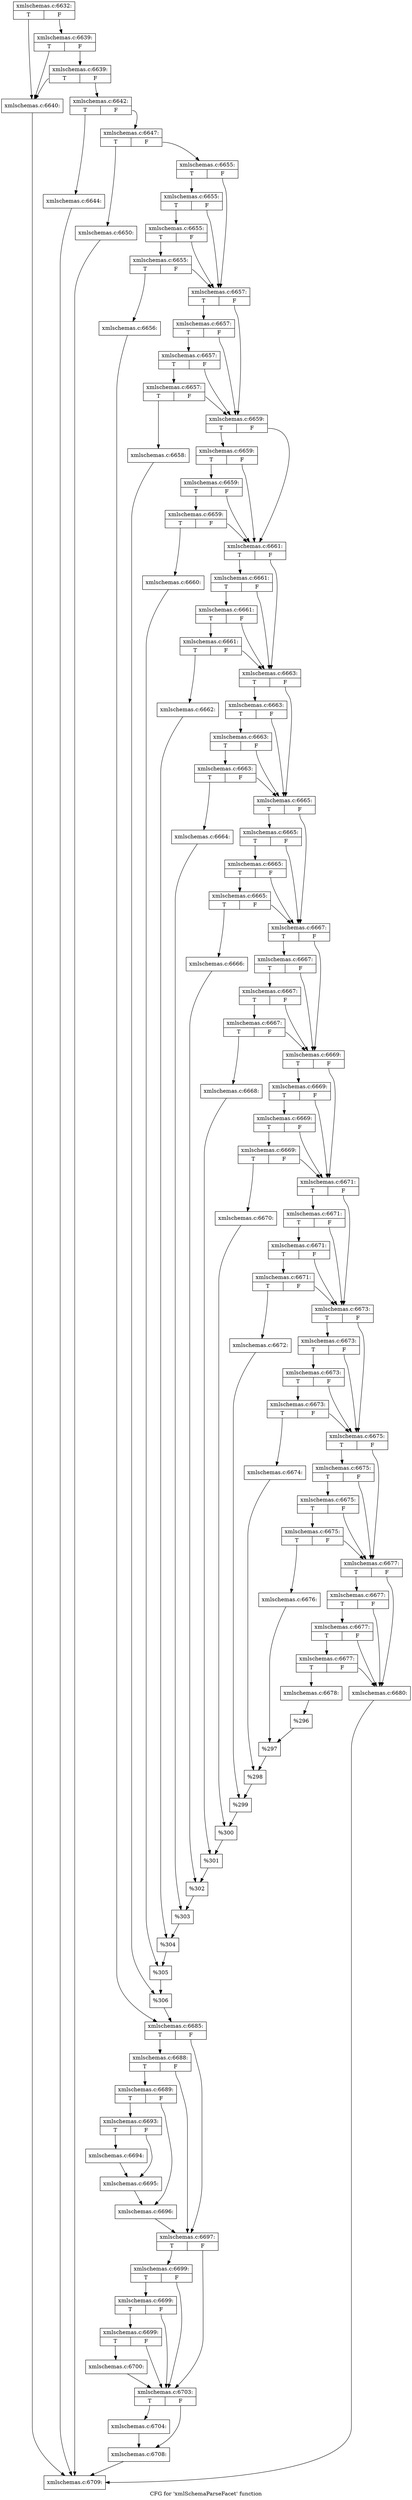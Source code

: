 digraph "CFG for 'xmlSchemaParseFacet' function" {
	label="CFG for 'xmlSchemaParseFacet' function";

	Node0x4e1cd70 [shape=record,label="{xmlschemas.c:6632:|{<s0>T|<s1>F}}"];
	Node0x4e1cd70:s0 -> Node0x4e27620;
	Node0x4e1cd70:s1 -> Node0x4e27740;
	Node0x4e27740 [shape=record,label="{xmlschemas.c:6639:|{<s0>T|<s1>F}}"];
	Node0x4e27740:s0 -> Node0x4e27620;
	Node0x4e27740:s1 -> Node0x4e276c0;
	Node0x4e276c0 [shape=record,label="{xmlschemas.c:6639:|{<s0>T|<s1>F}}"];
	Node0x4e276c0:s0 -> Node0x4e27620;
	Node0x4e276c0:s1 -> Node0x4e27670;
	Node0x4e27620 [shape=record,label="{xmlschemas.c:6640:}"];
	Node0x4e27620 -> Node0x4e175e0;
	Node0x4e27670 [shape=record,label="{xmlschemas.c:6642:|{<s0>T|<s1>F}}"];
	Node0x4e27670:s0 -> Node0x4e28180;
	Node0x4e27670:s1 -> Node0x4e281d0;
	Node0x4e28180 [shape=record,label="{xmlschemas.c:6644:}"];
	Node0x4e28180 -> Node0x4e175e0;
	Node0x4e281d0 [shape=record,label="{xmlschemas.c:6647:|{<s0>T|<s1>F}}"];
	Node0x4e281d0:s0 -> Node0x4e29210;
	Node0x4e281d0:s1 -> Node0x4e29260;
	Node0x4e29210 [shape=record,label="{xmlschemas.c:6650:}"];
	Node0x4e29210 -> Node0x4e175e0;
	Node0x4e29260 [shape=record,label="{xmlschemas.c:6655:|{<s0>T|<s1>F}}"];
	Node0x4e29260:s0 -> Node0x4e2a8c0;
	Node0x4e29260:s1 -> Node0x4e2a7a0;
	Node0x4e2a8c0 [shape=record,label="{xmlschemas.c:6655:|{<s0>T|<s1>F}}"];
	Node0x4e2a8c0:s0 -> Node0x4e2a870;
	Node0x4e2a8c0:s1 -> Node0x4e2a7a0;
	Node0x4e2a870 [shape=record,label="{xmlschemas.c:6655:|{<s0>T|<s1>F}}"];
	Node0x4e2a870:s0 -> Node0x4e2a7f0;
	Node0x4e2a870:s1 -> Node0x4e2a7a0;
	Node0x4e2a7f0 [shape=record,label="{xmlschemas.c:6655:|{<s0>T|<s1>F}}"];
	Node0x4e2a7f0:s0 -> Node0x4e29ef0;
	Node0x4e2a7f0:s1 -> Node0x4e2a7a0;
	Node0x4e29ef0 [shape=record,label="{xmlschemas.c:6656:}"];
	Node0x4e29ef0 -> Node0x4e2a750;
	Node0x4e2a7a0 [shape=record,label="{xmlschemas.c:6657:|{<s0>T|<s1>F}}"];
	Node0x4e2a7a0:s0 -> Node0x4e2b9c0;
	Node0x4e2a7a0:s1 -> Node0x4e2b8a0;
	Node0x4e2b9c0 [shape=record,label="{xmlschemas.c:6657:|{<s0>T|<s1>F}}"];
	Node0x4e2b9c0:s0 -> Node0x4e2b970;
	Node0x4e2b9c0:s1 -> Node0x4e2b8a0;
	Node0x4e2b970 [shape=record,label="{xmlschemas.c:6657:|{<s0>T|<s1>F}}"];
	Node0x4e2b970:s0 -> Node0x4e2b8f0;
	Node0x4e2b970:s1 -> Node0x4e2b8a0;
	Node0x4e2b8f0 [shape=record,label="{xmlschemas.c:6657:|{<s0>T|<s1>F}}"];
	Node0x4e2b8f0:s0 -> Node0x4e2b800;
	Node0x4e2b8f0:s1 -> Node0x4e2b8a0;
	Node0x4e2b800 [shape=record,label="{xmlschemas.c:6658:}"];
	Node0x4e2b800 -> Node0x4e2b850;
	Node0x4e2b8a0 [shape=record,label="{xmlschemas.c:6659:|{<s0>T|<s1>F}}"];
	Node0x4e2b8a0:s0 -> Node0x4e2cac0;
	Node0x4e2b8a0:s1 -> Node0x4e2c9a0;
	Node0x4e2cac0 [shape=record,label="{xmlschemas.c:6659:|{<s0>T|<s1>F}}"];
	Node0x4e2cac0:s0 -> Node0x4e2ca70;
	Node0x4e2cac0:s1 -> Node0x4e2c9a0;
	Node0x4e2ca70 [shape=record,label="{xmlschemas.c:6659:|{<s0>T|<s1>F}}"];
	Node0x4e2ca70:s0 -> Node0x4e2c9f0;
	Node0x4e2ca70:s1 -> Node0x4e2c9a0;
	Node0x4e2c9f0 [shape=record,label="{xmlschemas.c:6659:|{<s0>T|<s1>F}}"];
	Node0x4e2c9f0:s0 -> Node0x4e2c900;
	Node0x4e2c9f0:s1 -> Node0x4e2c9a0;
	Node0x4e2c900 [shape=record,label="{xmlschemas.c:6660:}"];
	Node0x4e2c900 -> Node0x4e2c950;
	Node0x4e2c9a0 [shape=record,label="{xmlschemas.c:6661:|{<s0>T|<s1>F}}"];
	Node0x4e2c9a0:s0 -> Node0x4e2dbc0;
	Node0x4e2c9a0:s1 -> Node0x4e2daa0;
	Node0x4e2dbc0 [shape=record,label="{xmlschemas.c:6661:|{<s0>T|<s1>F}}"];
	Node0x4e2dbc0:s0 -> Node0x4e2db70;
	Node0x4e2dbc0:s1 -> Node0x4e2daa0;
	Node0x4e2db70 [shape=record,label="{xmlschemas.c:6661:|{<s0>T|<s1>F}}"];
	Node0x4e2db70:s0 -> Node0x4e2daf0;
	Node0x4e2db70:s1 -> Node0x4e2daa0;
	Node0x4e2daf0 [shape=record,label="{xmlschemas.c:6661:|{<s0>T|<s1>F}}"];
	Node0x4e2daf0:s0 -> Node0x4e2da00;
	Node0x4e2daf0:s1 -> Node0x4e2daa0;
	Node0x4e2da00 [shape=record,label="{xmlschemas.c:6662:}"];
	Node0x4e2da00 -> Node0x4e2da50;
	Node0x4e2daa0 [shape=record,label="{xmlschemas.c:6663:|{<s0>T|<s1>F}}"];
	Node0x4e2daa0:s0 -> Node0x4e2ecc0;
	Node0x4e2daa0:s1 -> Node0x4e2eba0;
	Node0x4e2ecc0 [shape=record,label="{xmlschemas.c:6663:|{<s0>T|<s1>F}}"];
	Node0x4e2ecc0:s0 -> Node0x4e2ec70;
	Node0x4e2ecc0:s1 -> Node0x4e2eba0;
	Node0x4e2ec70 [shape=record,label="{xmlschemas.c:6663:|{<s0>T|<s1>F}}"];
	Node0x4e2ec70:s0 -> Node0x4e2ebf0;
	Node0x4e2ec70:s1 -> Node0x4e2eba0;
	Node0x4e2ebf0 [shape=record,label="{xmlschemas.c:6663:|{<s0>T|<s1>F}}"];
	Node0x4e2ebf0:s0 -> Node0x4e2eb00;
	Node0x4e2ebf0:s1 -> Node0x4e2eba0;
	Node0x4e2eb00 [shape=record,label="{xmlschemas.c:6664:}"];
	Node0x4e2eb00 -> Node0x4e2eb50;
	Node0x4e2eba0 [shape=record,label="{xmlschemas.c:6665:|{<s0>T|<s1>F}}"];
	Node0x4e2eba0:s0 -> Node0x4e2fdc0;
	Node0x4e2eba0:s1 -> Node0x4e2fca0;
	Node0x4e2fdc0 [shape=record,label="{xmlschemas.c:6665:|{<s0>T|<s1>F}}"];
	Node0x4e2fdc0:s0 -> Node0x4e2fd70;
	Node0x4e2fdc0:s1 -> Node0x4e2fca0;
	Node0x4e2fd70 [shape=record,label="{xmlschemas.c:6665:|{<s0>T|<s1>F}}"];
	Node0x4e2fd70:s0 -> Node0x4e2fcf0;
	Node0x4e2fd70:s1 -> Node0x4e2fca0;
	Node0x4e2fcf0 [shape=record,label="{xmlschemas.c:6665:|{<s0>T|<s1>F}}"];
	Node0x4e2fcf0:s0 -> Node0x4e2fc00;
	Node0x4e2fcf0:s1 -> Node0x4e2fca0;
	Node0x4e2fc00 [shape=record,label="{xmlschemas.c:6666:}"];
	Node0x4e2fc00 -> Node0x4e2fc50;
	Node0x4e2fca0 [shape=record,label="{xmlschemas.c:6667:|{<s0>T|<s1>F}}"];
	Node0x4e2fca0:s0 -> Node0x4e30ec0;
	Node0x4e2fca0:s1 -> Node0x4e30da0;
	Node0x4e30ec0 [shape=record,label="{xmlschemas.c:6667:|{<s0>T|<s1>F}}"];
	Node0x4e30ec0:s0 -> Node0x4e30e70;
	Node0x4e30ec0:s1 -> Node0x4e30da0;
	Node0x4e30e70 [shape=record,label="{xmlschemas.c:6667:|{<s0>T|<s1>F}}"];
	Node0x4e30e70:s0 -> Node0x4e30df0;
	Node0x4e30e70:s1 -> Node0x4e30da0;
	Node0x4e30df0 [shape=record,label="{xmlschemas.c:6667:|{<s0>T|<s1>F}}"];
	Node0x4e30df0:s0 -> Node0x4e30d00;
	Node0x4e30df0:s1 -> Node0x4e30da0;
	Node0x4e30d00 [shape=record,label="{xmlschemas.c:6668:}"];
	Node0x4e30d00 -> Node0x4e30d50;
	Node0x4e30da0 [shape=record,label="{xmlschemas.c:6669:|{<s0>T|<s1>F}}"];
	Node0x4e30da0:s0 -> Node0x4e31fc0;
	Node0x4e30da0:s1 -> Node0x4e31ea0;
	Node0x4e31fc0 [shape=record,label="{xmlschemas.c:6669:|{<s0>T|<s1>F}}"];
	Node0x4e31fc0:s0 -> Node0x4e31f70;
	Node0x4e31fc0:s1 -> Node0x4e31ea0;
	Node0x4e31f70 [shape=record,label="{xmlschemas.c:6669:|{<s0>T|<s1>F}}"];
	Node0x4e31f70:s0 -> Node0x4e31ef0;
	Node0x4e31f70:s1 -> Node0x4e31ea0;
	Node0x4e31ef0 [shape=record,label="{xmlschemas.c:6669:|{<s0>T|<s1>F}}"];
	Node0x4e31ef0:s0 -> Node0x4e31e00;
	Node0x4e31ef0:s1 -> Node0x4e31ea0;
	Node0x4e31e00 [shape=record,label="{xmlschemas.c:6670:}"];
	Node0x4e31e00 -> Node0x4e31e50;
	Node0x4e31ea0 [shape=record,label="{xmlschemas.c:6671:|{<s0>T|<s1>F}}"];
	Node0x4e31ea0:s0 -> Node0x4e330c0;
	Node0x4e31ea0:s1 -> Node0x4e32fa0;
	Node0x4e330c0 [shape=record,label="{xmlschemas.c:6671:|{<s0>T|<s1>F}}"];
	Node0x4e330c0:s0 -> Node0x4e33070;
	Node0x4e330c0:s1 -> Node0x4e32fa0;
	Node0x4e33070 [shape=record,label="{xmlschemas.c:6671:|{<s0>T|<s1>F}}"];
	Node0x4e33070:s0 -> Node0x4e32ff0;
	Node0x4e33070:s1 -> Node0x4e32fa0;
	Node0x4e32ff0 [shape=record,label="{xmlschemas.c:6671:|{<s0>T|<s1>F}}"];
	Node0x4e32ff0:s0 -> Node0x4e32f00;
	Node0x4e32ff0:s1 -> Node0x4e32fa0;
	Node0x4e32f00 [shape=record,label="{xmlschemas.c:6672:}"];
	Node0x4e32f00 -> Node0x4e32f50;
	Node0x4e32fa0 [shape=record,label="{xmlschemas.c:6673:|{<s0>T|<s1>F}}"];
	Node0x4e32fa0:s0 -> Node0x4e341c0;
	Node0x4e32fa0:s1 -> Node0x4e340a0;
	Node0x4e341c0 [shape=record,label="{xmlschemas.c:6673:|{<s0>T|<s1>F}}"];
	Node0x4e341c0:s0 -> Node0x4e34170;
	Node0x4e341c0:s1 -> Node0x4e340a0;
	Node0x4e34170 [shape=record,label="{xmlschemas.c:6673:|{<s0>T|<s1>F}}"];
	Node0x4e34170:s0 -> Node0x4e340f0;
	Node0x4e34170:s1 -> Node0x4e340a0;
	Node0x4e340f0 [shape=record,label="{xmlschemas.c:6673:|{<s0>T|<s1>F}}"];
	Node0x4e340f0:s0 -> Node0x4e34000;
	Node0x4e340f0:s1 -> Node0x4e340a0;
	Node0x4e34000 [shape=record,label="{xmlschemas.c:6674:}"];
	Node0x4e34000 -> Node0x4e34050;
	Node0x4e340a0 [shape=record,label="{xmlschemas.c:6675:|{<s0>T|<s1>F}}"];
	Node0x4e340a0:s0 -> Node0x4e352c0;
	Node0x4e340a0:s1 -> Node0x4e351a0;
	Node0x4e352c0 [shape=record,label="{xmlschemas.c:6675:|{<s0>T|<s1>F}}"];
	Node0x4e352c0:s0 -> Node0x4e35270;
	Node0x4e352c0:s1 -> Node0x4e351a0;
	Node0x4e35270 [shape=record,label="{xmlschemas.c:6675:|{<s0>T|<s1>F}}"];
	Node0x4e35270:s0 -> Node0x4e351f0;
	Node0x4e35270:s1 -> Node0x4e351a0;
	Node0x4e351f0 [shape=record,label="{xmlschemas.c:6675:|{<s0>T|<s1>F}}"];
	Node0x4e351f0:s0 -> Node0x4e35100;
	Node0x4e351f0:s1 -> Node0x4e351a0;
	Node0x4e35100 [shape=record,label="{xmlschemas.c:6676:}"];
	Node0x4e35100 -> Node0x4e35150;
	Node0x4e351a0 [shape=record,label="{xmlschemas.c:6677:|{<s0>T|<s1>F}}"];
	Node0x4e351a0:s0 -> Node0x4e36440;
	Node0x4e351a0:s1 -> Node0x4e36320;
	Node0x4e36440 [shape=record,label="{xmlschemas.c:6677:|{<s0>T|<s1>F}}"];
	Node0x4e36440:s0 -> Node0x4e363f0;
	Node0x4e36440:s1 -> Node0x4e36320;
	Node0x4e363f0 [shape=record,label="{xmlschemas.c:6677:|{<s0>T|<s1>F}}"];
	Node0x4e363f0:s0 -> Node0x4e36370;
	Node0x4e363f0:s1 -> Node0x4e36320;
	Node0x4e36370 [shape=record,label="{xmlschemas.c:6677:|{<s0>T|<s1>F}}"];
	Node0x4e36370:s0 -> Node0x4e36280;
	Node0x4e36370:s1 -> Node0x4e36320;
	Node0x4e36280 [shape=record,label="{xmlschemas.c:6678:}"];
	Node0x4e36280 -> Node0x4e362d0;
	Node0x4e36320 [shape=record,label="{xmlschemas.c:6680:}"];
	Node0x4e36320 -> Node0x4e175e0;
	Node0x4e362d0 [shape=record,label="{%296}"];
	Node0x4e362d0 -> Node0x4e35150;
	Node0x4e35150 [shape=record,label="{%297}"];
	Node0x4e35150 -> Node0x4e34050;
	Node0x4e34050 [shape=record,label="{%298}"];
	Node0x4e34050 -> Node0x4e32f50;
	Node0x4e32f50 [shape=record,label="{%299}"];
	Node0x4e32f50 -> Node0x4e31e50;
	Node0x4e31e50 [shape=record,label="{%300}"];
	Node0x4e31e50 -> Node0x4e30d50;
	Node0x4e30d50 [shape=record,label="{%301}"];
	Node0x4e30d50 -> Node0x4e2fc50;
	Node0x4e2fc50 [shape=record,label="{%302}"];
	Node0x4e2fc50 -> Node0x4e2eb50;
	Node0x4e2eb50 [shape=record,label="{%303}"];
	Node0x4e2eb50 -> Node0x4e2da50;
	Node0x4e2da50 [shape=record,label="{%304}"];
	Node0x4e2da50 -> Node0x4e2c950;
	Node0x4e2c950 [shape=record,label="{%305}"];
	Node0x4e2c950 -> Node0x4e2b850;
	Node0x4e2b850 [shape=record,label="{%306}"];
	Node0x4e2b850 -> Node0x4e2a750;
	Node0x4e2a750 [shape=record,label="{xmlschemas.c:6685:|{<s0>T|<s1>F}}"];
	Node0x4e2a750:s0 -> Node0x4e38860;
	Node0x4e2a750:s1 -> Node0x4e38810;
	Node0x4e38860 [shape=record,label="{xmlschemas.c:6688:|{<s0>T|<s1>F}}"];
	Node0x4e38860:s0 -> Node0x4e387c0;
	Node0x4e38860:s1 -> Node0x4e38810;
	Node0x4e387c0 [shape=record,label="{xmlschemas.c:6689:|{<s0>T|<s1>F}}"];
	Node0x4e387c0:s0 -> Node0x4e397b0;
	Node0x4e387c0:s1 -> Node0x4e39800;
	Node0x4e397b0 [shape=record,label="{xmlschemas.c:6693:|{<s0>T|<s1>F}}"];
	Node0x4e397b0:s0 -> Node0x4e39bc0;
	Node0x4e397b0:s1 -> Node0x4e39c10;
	Node0x4e39bc0 [shape=record,label="{xmlschemas.c:6694:}"];
	Node0x4e39bc0 -> Node0x4e39c10;
	Node0x4e39c10 [shape=record,label="{xmlschemas.c:6695:}"];
	Node0x4e39c10 -> Node0x4e39800;
	Node0x4e39800 [shape=record,label="{xmlschemas.c:6696:}"];
	Node0x4e39800 -> Node0x4e38810;
	Node0x4e38810 [shape=record,label="{xmlschemas.c:6697:|{<s0>T|<s1>F}}"];
	Node0x4e38810:s0 -> Node0x4e3a890;
	Node0x4e38810:s1 -> Node0x4e3a770;
	Node0x4e3a890 [shape=record,label="{xmlschemas.c:6699:|{<s0>T|<s1>F}}"];
	Node0x4e3a890:s0 -> Node0x4e3a840;
	Node0x4e3a890:s1 -> Node0x4e3a770;
	Node0x4e3a840 [shape=record,label="{xmlschemas.c:6699:|{<s0>T|<s1>F}}"];
	Node0x4e3a840:s0 -> Node0x4e3a7c0;
	Node0x4e3a840:s1 -> Node0x4e3a770;
	Node0x4e3a7c0 [shape=record,label="{xmlschemas.c:6699:|{<s0>T|<s1>F}}"];
	Node0x4e3a7c0:s0 -> Node0x4e3a720;
	Node0x4e3a7c0:s1 -> Node0x4e3a770;
	Node0x4e3a720 [shape=record,label="{xmlschemas.c:6700:}"];
	Node0x4e3a720 -> Node0x4e3a770;
	Node0x4e3a770 [shape=record,label="{xmlschemas.c:6703:|{<s0>T|<s1>F}}"];
	Node0x4e3a770:s0 -> Node0x4e3bd00;
	Node0x4e3a770:s1 -> Node0x4e3bd50;
	Node0x4e3bd00 [shape=record,label="{xmlschemas.c:6704:}"];
	Node0x4e3bd00 -> Node0x4e3bd50;
	Node0x4e3bd50 [shape=record,label="{xmlschemas.c:6708:}"];
	Node0x4e3bd50 -> Node0x4e175e0;
	Node0x4e175e0 [shape=record,label="{xmlschemas.c:6709:}"];
}
